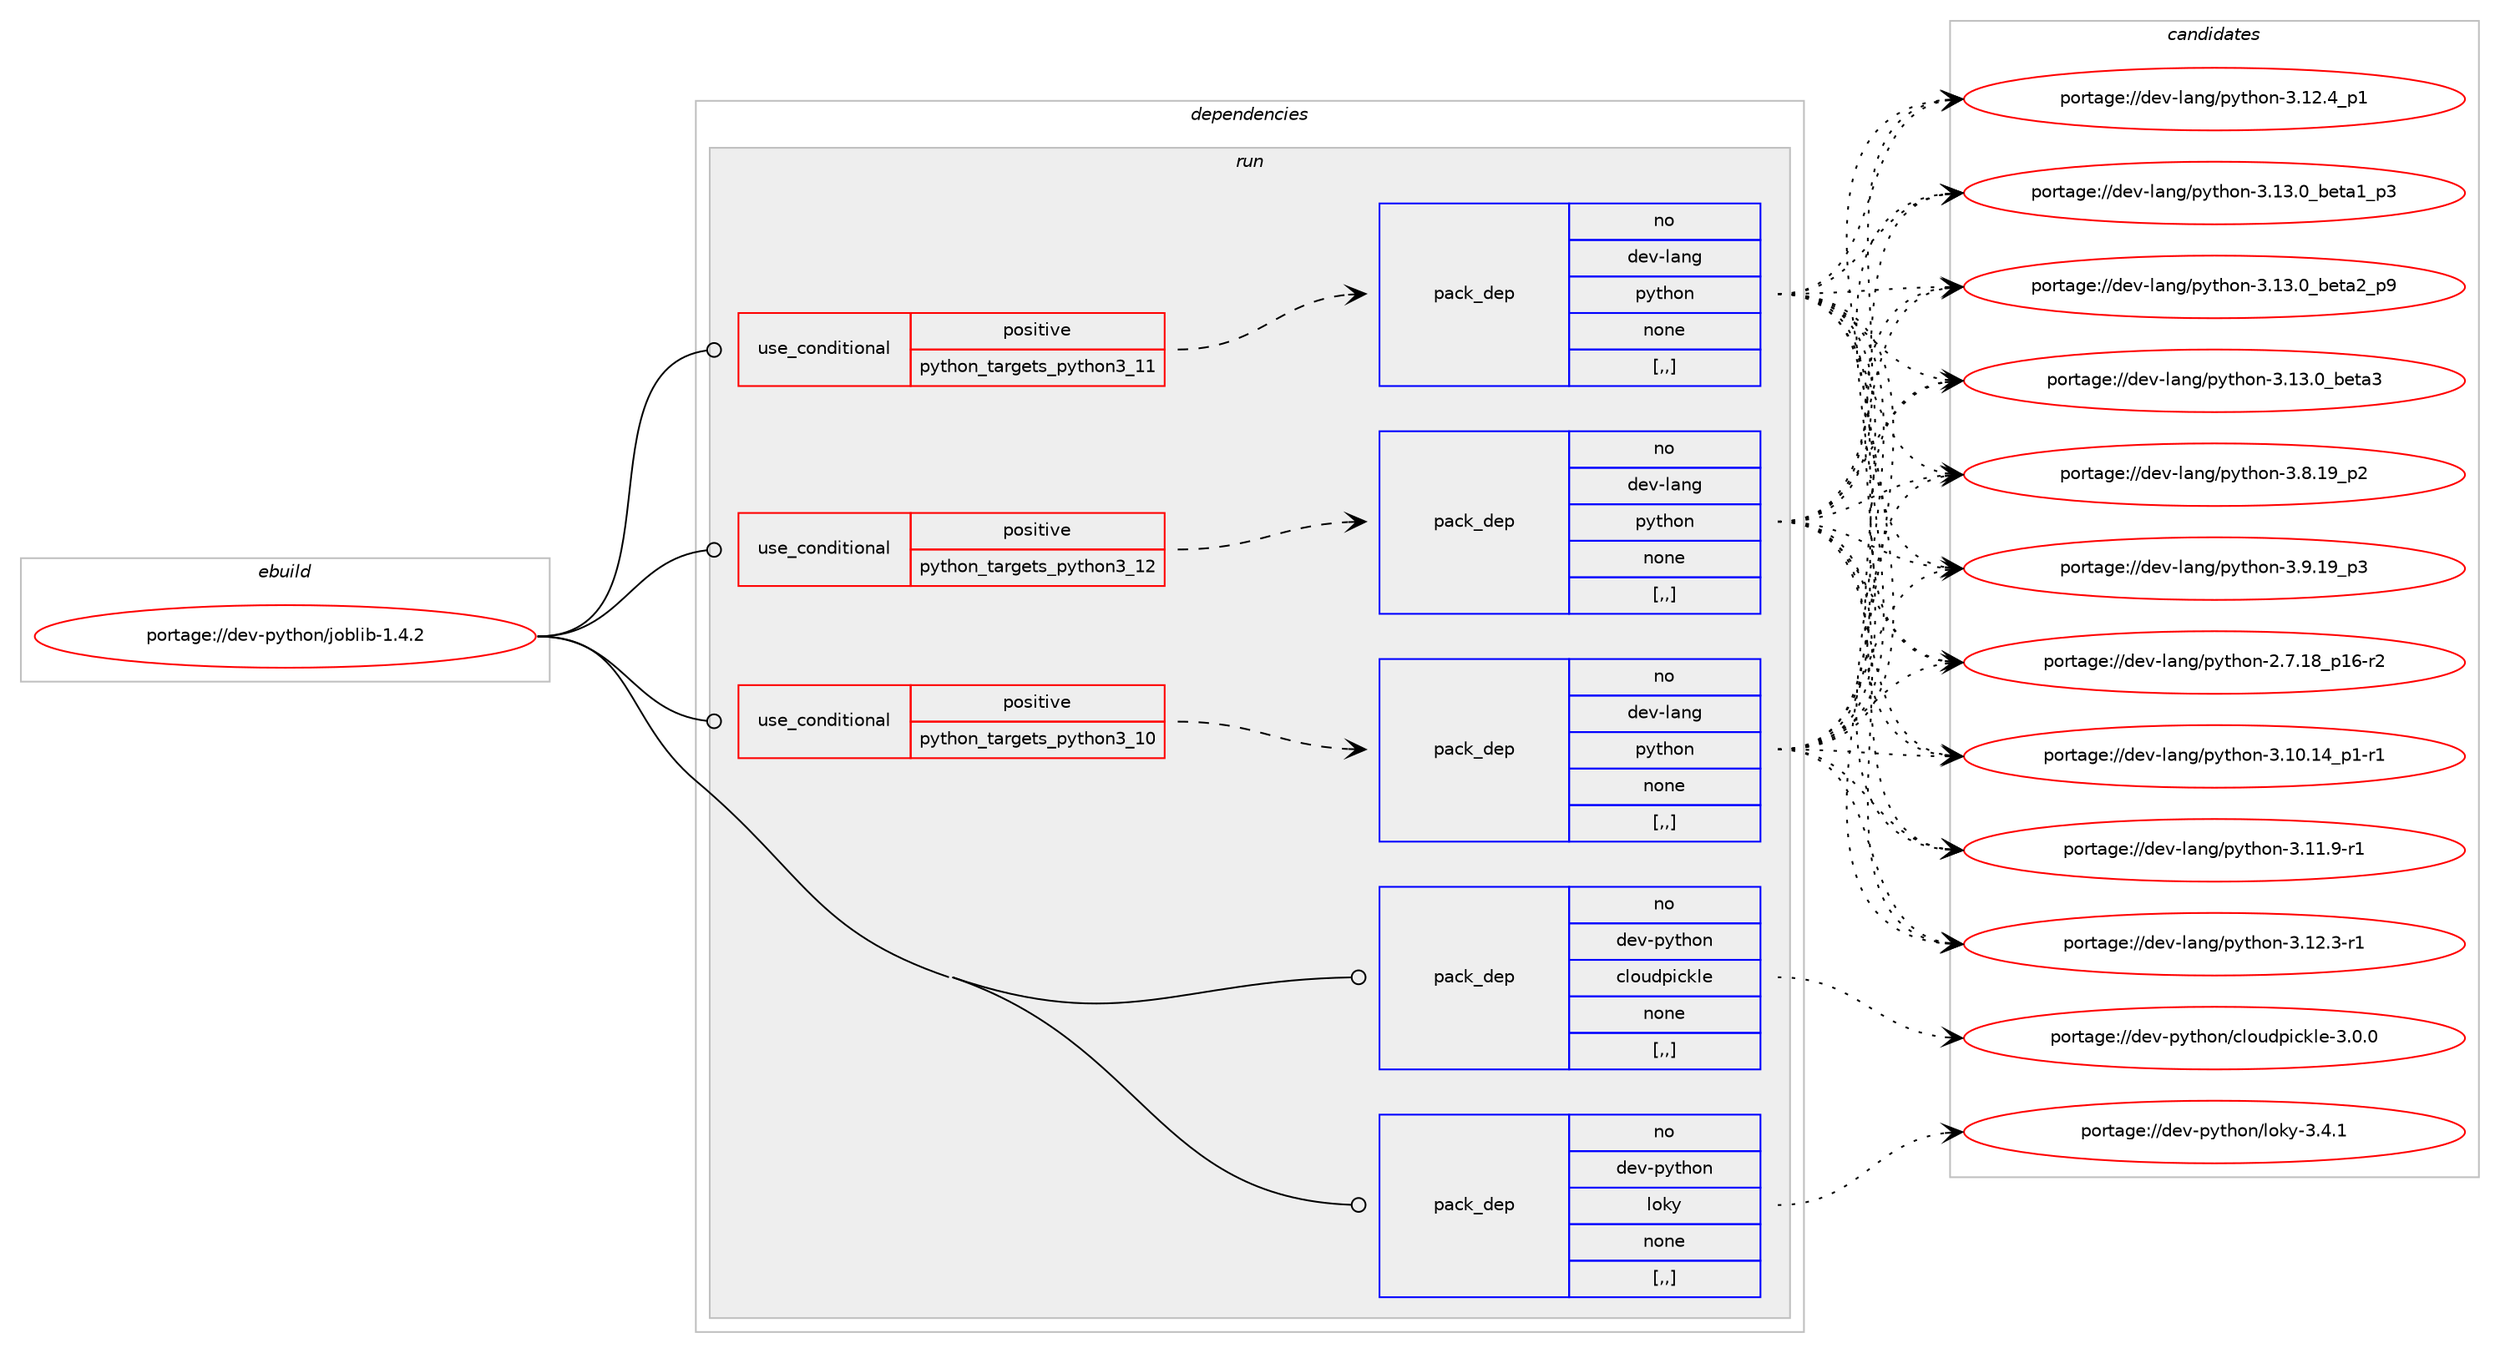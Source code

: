 digraph prolog {

# *************
# Graph options
# *************

newrank=true;
concentrate=true;
compound=true;
graph [rankdir=LR,fontname=Helvetica,fontsize=10,ranksep=1.5];#, ranksep=2.5, nodesep=0.2];
edge  [arrowhead=vee];
node  [fontname=Helvetica,fontsize=10];

# **********
# The ebuild
# **********

subgraph cluster_leftcol {
color=gray;
rank=same;
label=<<i>ebuild</i>>;
id [label="portage://dev-python/joblib-1.4.2", color=red, width=4, href="../dev-python/joblib-1.4.2.svg"];
}

# ****************
# The dependencies
# ****************

subgraph cluster_midcol {
color=gray;
label=<<i>dependencies</i>>;
subgraph cluster_compile {
fillcolor="#eeeeee";
style=filled;
label=<<i>compile</i>>;
}
subgraph cluster_compileandrun {
fillcolor="#eeeeee";
style=filled;
label=<<i>compile and run</i>>;
}
subgraph cluster_run {
fillcolor="#eeeeee";
style=filled;
label=<<i>run</i>>;
subgraph cond32987 {
dependency145705 [label=<<TABLE BORDER="0" CELLBORDER="1" CELLSPACING="0" CELLPADDING="4"><TR><TD ROWSPAN="3" CELLPADDING="10">use_conditional</TD></TR><TR><TD>positive</TD></TR><TR><TD>python_targets_python3_10</TD></TR></TABLE>>, shape=none, color=red];
subgraph pack111503 {
dependency145706 [label=<<TABLE BORDER="0" CELLBORDER="1" CELLSPACING="0" CELLPADDING="4" WIDTH="220"><TR><TD ROWSPAN="6" CELLPADDING="30">pack_dep</TD></TR><TR><TD WIDTH="110">no</TD></TR><TR><TD>dev-lang</TD></TR><TR><TD>python</TD></TR><TR><TD>none</TD></TR><TR><TD>[,,]</TD></TR></TABLE>>, shape=none, color=blue];
}
dependency145705:e -> dependency145706:w [weight=20,style="dashed",arrowhead="vee"];
}
id:e -> dependency145705:w [weight=20,style="solid",arrowhead="odot"];
subgraph cond32988 {
dependency145707 [label=<<TABLE BORDER="0" CELLBORDER="1" CELLSPACING="0" CELLPADDING="4"><TR><TD ROWSPAN="3" CELLPADDING="10">use_conditional</TD></TR><TR><TD>positive</TD></TR><TR><TD>python_targets_python3_11</TD></TR></TABLE>>, shape=none, color=red];
subgraph pack111504 {
dependency145708 [label=<<TABLE BORDER="0" CELLBORDER="1" CELLSPACING="0" CELLPADDING="4" WIDTH="220"><TR><TD ROWSPAN="6" CELLPADDING="30">pack_dep</TD></TR><TR><TD WIDTH="110">no</TD></TR><TR><TD>dev-lang</TD></TR><TR><TD>python</TD></TR><TR><TD>none</TD></TR><TR><TD>[,,]</TD></TR></TABLE>>, shape=none, color=blue];
}
dependency145707:e -> dependency145708:w [weight=20,style="dashed",arrowhead="vee"];
}
id:e -> dependency145707:w [weight=20,style="solid",arrowhead="odot"];
subgraph cond32989 {
dependency145709 [label=<<TABLE BORDER="0" CELLBORDER="1" CELLSPACING="0" CELLPADDING="4"><TR><TD ROWSPAN="3" CELLPADDING="10">use_conditional</TD></TR><TR><TD>positive</TD></TR><TR><TD>python_targets_python3_12</TD></TR></TABLE>>, shape=none, color=red];
subgraph pack111505 {
dependency145710 [label=<<TABLE BORDER="0" CELLBORDER="1" CELLSPACING="0" CELLPADDING="4" WIDTH="220"><TR><TD ROWSPAN="6" CELLPADDING="30">pack_dep</TD></TR><TR><TD WIDTH="110">no</TD></TR><TR><TD>dev-lang</TD></TR><TR><TD>python</TD></TR><TR><TD>none</TD></TR><TR><TD>[,,]</TD></TR></TABLE>>, shape=none, color=blue];
}
dependency145709:e -> dependency145710:w [weight=20,style="dashed",arrowhead="vee"];
}
id:e -> dependency145709:w [weight=20,style="solid",arrowhead="odot"];
subgraph pack111506 {
dependency145711 [label=<<TABLE BORDER="0" CELLBORDER="1" CELLSPACING="0" CELLPADDING="4" WIDTH="220"><TR><TD ROWSPAN="6" CELLPADDING="30">pack_dep</TD></TR><TR><TD WIDTH="110">no</TD></TR><TR><TD>dev-python</TD></TR><TR><TD>cloudpickle</TD></TR><TR><TD>none</TD></TR><TR><TD>[,,]</TD></TR></TABLE>>, shape=none, color=blue];
}
id:e -> dependency145711:w [weight=20,style="solid",arrowhead="odot"];
subgraph pack111507 {
dependency145712 [label=<<TABLE BORDER="0" CELLBORDER="1" CELLSPACING="0" CELLPADDING="4" WIDTH="220"><TR><TD ROWSPAN="6" CELLPADDING="30">pack_dep</TD></TR><TR><TD WIDTH="110">no</TD></TR><TR><TD>dev-python</TD></TR><TR><TD>loky</TD></TR><TR><TD>none</TD></TR><TR><TD>[,,]</TD></TR></TABLE>>, shape=none, color=blue];
}
id:e -> dependency145712:w [weight=20,style="solid",arrowhead="odot"];
}
}

# **************
# The candidates
# **************

subgraph cluster_choices {
rank=same;
color=gray;
label=<<i>candidates</i>>;

subgraph choice111503 {
color=black;
nodesep=1;
choice100101118451089711010347112121116104111110455046554649569511249544511450 [label="portage://dev-lang/python-2.7.18_p16-r2", color=red, width=4,href="../dev-lang/python-2.7.18_p16-r2.svg"];
choice100101118451089711010347112121116104111110455146494846495295112494511449 [label="portage://dev-lang/python-3.10.14_p1-r1", color=red, width=4,href="../dev-lang/python-3.10.14_p1-r1.svg"];
choice100101118451089711010347112121116104111110455146494946574511449 [label="portage://dev-lang/python-3.11.9-r1", color=red, width=4,href="../dev-lang/python-3.11.9-r1.svg"];
choice100101118451089711010347112121116104111110455146495046514511449 [label="portage://dev-lang/python-3.12.3-r1", color=red, width=4,href="../dev-lang/python-3.12.3-r1.svg"];
choice100101118451089711010347112121116104111110455146495046529511249 [label="portage://dev-lang/python-3.12.4_p1", color=red, width=4,href="../dev-lang/python-3.12.4_p1.svg"];
choice10010111845108971101034711212111610411111045514649514648959810111697499511251 [label="portage://dev-lang/python-3.13.0_beta1_p3", color=red, width=4,href="../dev-lang/python-3.13.0_beta1_p3.svg"];
choice10010111845108971101034711212111610411111045514649514648959810111697509511257 [label="portage://dev-lang/python-3.13.0_beta2_p9", color=red, width=4,href="../dev-lang/python-3.13.0_beta2_p9.svg"];
choice1001011184510897110103471121211161041111104551464951464895981011169751 [label="portage://dev-lang/python-3.13.0_beta3", color=red, width=4,href="../dev-lang/python-3.13.0_beta3.svg"];
choice100101118451089711010347112121116104111110455146564649579511250 [label="portage://dev-lang/python-3.8.19_p2", color=red, width=4,href="../dev-lang/python-3.8.19_p2.svg"];
choice100101118451089711010347112121116104111110455146574649579511251 [label="portage://dev-lang/python-3.9.19_p3", color=red, width=4,href="../dev-lang/python-3.9.19_p3.svg"];
dependency145706:e -> choice100101118451089711010347112121116104111110455046554649569511249544511450:w [style=dotted,weight="100"];
dependency145706:e -> choice100101118451089711010347112121116104111110455146494846495295112494511449:w [style=dotted,weight="100"];
dependency145706:e -> choice100101118451089711010347112121116104111110455146494946574511449:w [style=dotted,weight="100"];
dependency145706:e -> choice100101118451089711010347112121116104111110455146495046514511449:w [style=dotted,weight="100"];
dependency145706:e -> choice100101118451089711010347112121116104111110455146495046529511249:w [style=dotted,weight="100"];
dependency145706:e -> choice10010111845108971101034711212111610411111045514649514648959810111697499511251:w [style=dotted,weight="100"];
dependency145706:e -> choice10010111845108971101034711212111610411111045514649514648959810111697509511257:w [style=dotted,weight="100"];
dependency145706:e -> choice1001011184510897110103471121211161041111104551464951464895981011169751:w [style=dotted,weight="100"];
dependency145706:e -> choice100101118451089711010347112121116104111110455146564649579511250:w [style=dotted,weight="100"];
dependency145706:e -> choice100101118451089711010347112121116104111110455146574649579511251:w [style=dotted,weight="100"];
}
subgraph choice111504 {
color=black;
nodesep=1;
choice100101118451089711010347112121116104111110455046554649569511249544511450 [label="portage://dev-lang/python-2.7.18_p16-r2", color=red, width=4,href="../dev-lang/python-2.7.18_p16-r2.svg"];
choice100101118451089711010347112121116104111110455146494846495295112494511449 [label="portage://dev-lang/python-3.10.14_p1-r1", color=red, width=4,href="../dev-lang/python-3.10.14_p1-r1.svg"];
choice100101118451089711010347112121116104111110455146494946574511449 [label="portage://dev-lang/python-3.11.9-r1", color=red, width=4,href="../dev-lang/python-3.11.9-r1.svg"];
choice100101118451089711010347112121116104111110455146495046514511449 [label="portage://dev-lang/python-3.12.3-r1", color=red, width=4,href="../dev-lang/python-3.12.3-r1.svg"];
choice100101118451089711010347112121116104111110455146495046529511249 [label="portage://dev-lang/python-3.12.4_p1", color=red, width=4,href="../dev-lang/python-3.12.4_p1.svg"];
choice10010111845108971101034711212111610411111045514649514648959810111697499511251 [label="portage://dev-lang/python-3.13.0_beta1_p3", color=red, width=4,href="../dev-lang/python-3.13.0_beta1_p3.svg"];
choice10010111845108971101034711212111610411111045514649514648959810111697509511257 [label="portage://dev-lang/python-3.13.0_beta2_p9", color=red, width=4,href="../dev-lang/python-3.13.0_beta2_p9.svg"];
choice1001011184510897110103471121211161041111104551464951464895981011169751 [label="portage://dev-lang/python-3.13.0_beta3", color=red, width=4,href="../dev-lang/python-3.13.0_beta3.svg"];
choice100101118451089711010347112121116104111110455146564649579511250 [label="portage://dev-lang/python-3.8.19_p2", color=red, width=4,href="../dev-lang/python-3.8.19_p2.svg"];
choice100101118451089711010347112121116104111110455146574649579511251 [label="portage://dev-lang/python-3.9.19_p3", color=red, width=4,href="../dev-lang/python-3.9.19_p3.svg"];
dependency145708:e -> choice100101118451089711010347112121116104111110455046554649569511249544511450:w [style=dotted,weight="100"];
dependency145708:e -> choice100101118451089711010347112121116104111110455146494846495295112494511449:w [style=dotted,weight="100"];
dependency145708:e -> choice100101118451089711010347112121116104111110455146494946574511449:w [style=dotted,weight="100"];
dependency145708:e -> choice100101118451089711010347112121116104111110455146495046514511449:w [style=dotted,weight="100"];
dependency145708:e -> choice100101118451089711010347112121116104111110455146495046529511249:w [style=dotted,weight="100"];
dependency145708:e -> choice10010111845108971101034711212111610411111045514649514648959810111697499511251:w [style=dotted,weight="100"];
dependency145708:e -> choice10010111845108971101034711212111610411111045514649514648959810111697509511257:w [style=dotted,weight="100"];
dependency145708:e -> choice1001011184510897110103471121211161041111104551464951464895981011169751:w [style=dotted,weight="100"];
dependency145708:e -> choice100101118451089711010347112121116104111110455146564649579511250:w [style=dotted,weight="100"];
dependency145708:e -> choice100101118451089711010347112121116104111110455146574649579511251:w [style=dotted,weight="100"];
}
subgraph choice111505 {
color=black;
nodesep=1;
choice100101118451089711010347112121116104111110455046554649569511249544511450 [label="portage://dev-lang/python-2.7.18_p16-r2", color=red, width=4,href="../dev-lang/python-2.7.18_p16-r2.svg"];
choice100101118451089711010347112121116104111110455146494846495295112494511449 [label="portage://dev-lang/python-3.10.14_p1-r1", color=red, width=4,href="../dev-lang/python-3.10.14_p1-r1.svg"];
choice100101118451089711010347112121116104111110455146494946574511449 [label="portage://dev-lang/python-3.11.9-r1", color=red, width=4,href="../dev-lang/python-3.11.9-r1.svg"];
choice100101118451089711010347112121116104111110455146495046514511449 [label="portage://dev-lang/python-3.12.3-r1", color=red, width=4,href="../dev-lang/python-3.12.3-r1.svg"];
choice100101118451089711010347112121116104111110455146495046529511249 [label="portage://dev-lang/python-3.12.4_p1", color=red, width=4,href="../dev-lang/python-3.12.4_p1.svg"];
choice10010111845108971101034711212111610411111045514649514648959810111697499511251 [label="portage://dev-lang/python-3.13.0_beta1_p3", color=red, width=4,href="../dev-lang/python-3.13.0_beta1_p3.svg"];
choice10010111845108971101034711212111610411111045514649514648959810111697509511257 [label="portage://dev-lang/python-3.13.0_beta2_p9", color=red, width=4,href="../dev-lang/python-3.13.0_beta2_p9.svg"];
choice1001011184510897110103471121211161041111104551464951464895981011169751 [label="portage://dev-lang/python-3.13.0_beta3", color=red, width=4,href="../dev-lang/python-3.13.0_beta3.svg"];
choice100101118451089711010347112121116104111110455146564649579511250 [label="portage://dev-lang/python-3.8.19_p2", color=red, width=4,href="../dev-lang/python-3.8.19_p2.svg"];
choice100101118451089711010347112121116104111110455146574649579511251 [label="portage://dev-lang/python-3.9.19_p3", color=red, width=4,href="../dev-lang/python-3.9.19_p3.svg"];
dependency145710:e -> choice100101118451089711010347112121116104111110455046554649569511249544511450:w [style=dotted,weight="100"];
dependency145710:e -> choice100101118451089711010347112121116104111110455146494846495295112494511449:w [style=dotted,weight="100"];
dependency145710:e -> choice100101118451089711010347112121116104111110455146494946574511449:w [style=dotted,weight="100"];
dependency145710:e -> choice100101118451089711010347112121116104111110455146495046514511449:w [style=dotted,weight="100"];
dependency145710:e -> choice100101118451089711010347112121116104111110455146495046529511249:w [style=dotted,weight="100"];
dependency145710:e -> choice10010111845108971101034711212111610411111045514649514648959810111697499511251:w [style=dotted,weight="100"];
dependency145710:e -> choice10010111845108971101034711212111610411111045514649514648959810111697509511257:w [style=dotted,weight="100"];
dependency145710:e -> choice1001011184510897110103471121211161041111104551464951464895981011169751:w [style=dotted,weight="100"];
dependency145710:e -> choice100101118451089711010347112121116104111110455146564649579511250:w [style=dotted,weight="100"];
dependency145710:e -> choice100101118451089711010347112121116104111110455146574649579511251:w [style=dotted,weight="100"];
}
subgraph choice111506 {
color=black;
nodesep=1;
choice10010111845112121116104111110479910811111710011210599107108101455146484648 [label="portage://dev-python/cloudpickle-3.0.0", color=red, width=4,href="../dev-python/cloudpickle-3.0.0.svg"];
dependency145711:e -> choice10010111845112121116104111110479910811111710011210599107108101455146484648:w [style=dotted,weight="100"];
}
subgraph choice111507 {
color=black;
nodesep=1;
choice1001011184511212111610411111047108111107121455146524649 [label="portage://dev-python/loky-3.4.1", color=red, width=4,href="../dev-python/loky-3.4.1.svg"];
dependency145712:e -> choice1001011184511212111610411111047108111107121455146524649:w [style=dotted,weight="100"];
}
}

}
